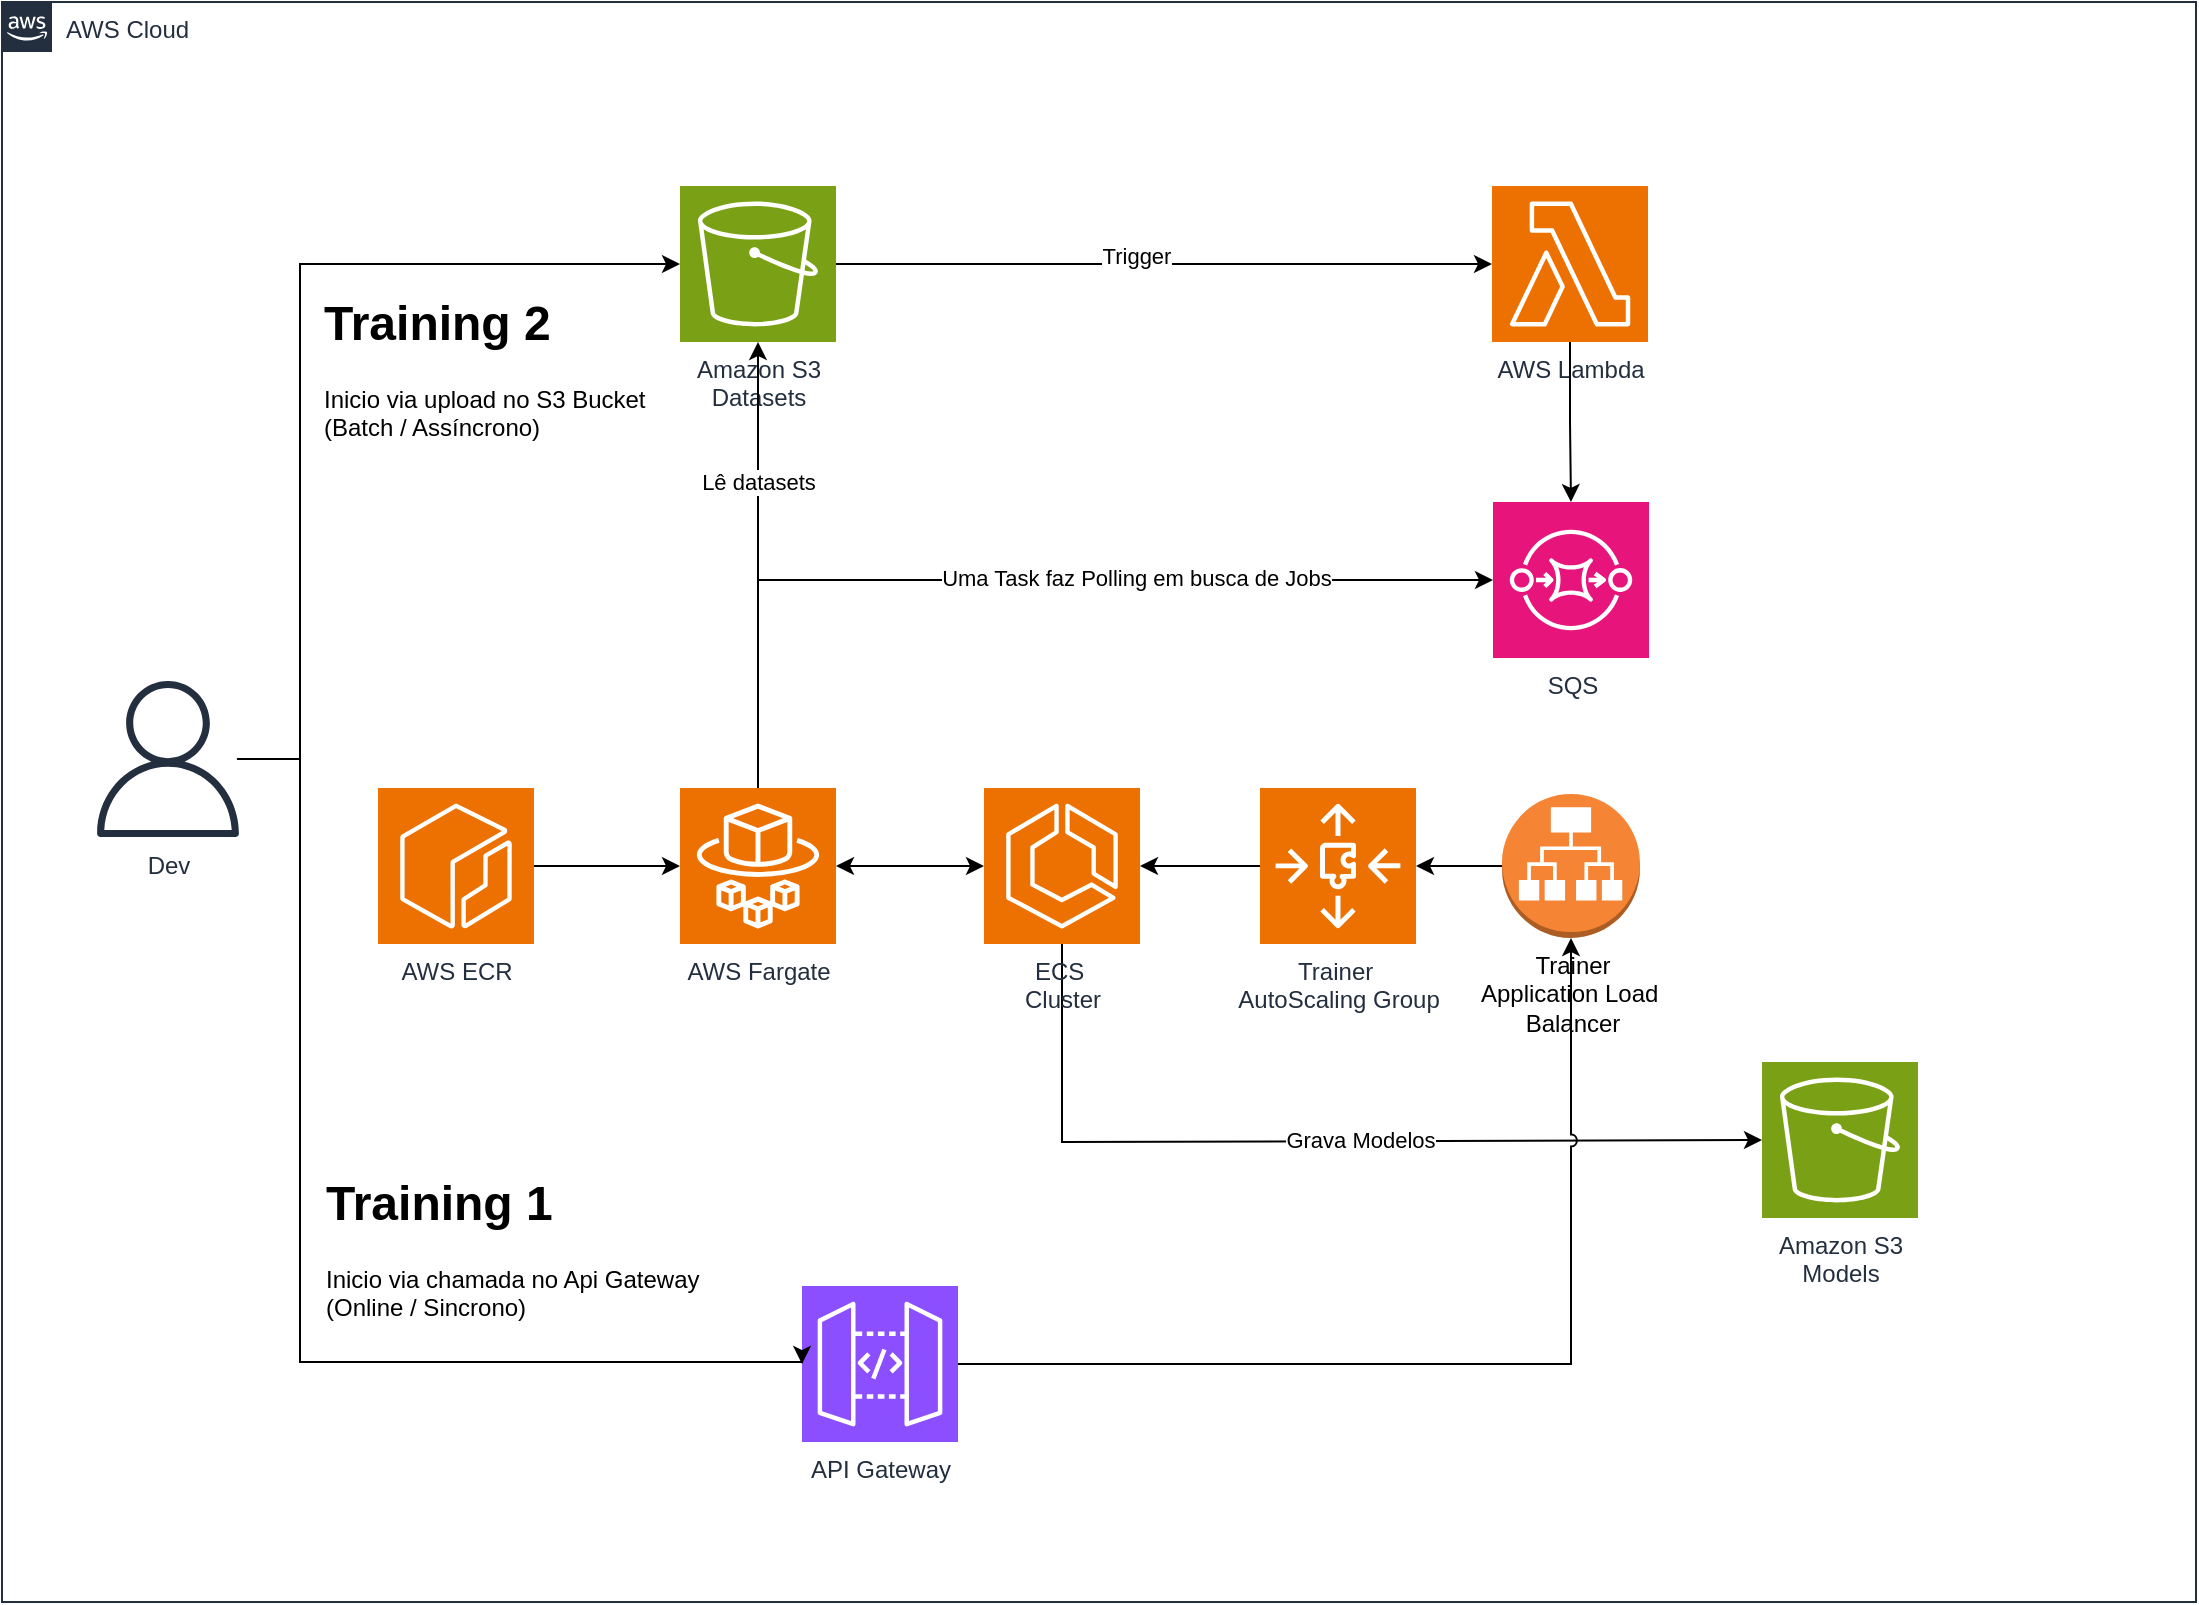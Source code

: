 <mxfile version="26.0.10" pages="2">
  <diagram id="Ht1M8jgEwFfnCIfOTk4-" name="Trainer">
    <mxGraphModel dx="1698" dy="-74" grid="1" gridSize="10" guides="1" tooltips="1" connect="1" arrows="1" fold="1" page="1" pageScale="1" pageWidth="827" pageHeight="1169" math="0" shadow="0">
      <root>
        <mxCell id="0" />
        <mxCell id="1" parent="0" />
        <mxCell id="OO1jU9YxLgPBPFD4CLFr-2" value="AWS Cloud" style="points=[[0,0],[0.25,0],[0.5,0],[0.75,0],[1,0],[1,0.25],[1,0.5],[1,0.75],[1,1],[0.75,1],[0.5,1],[0.25,1],[0,1],[0,0.75],[0,0.5],[0,0.25]];outlineConnect=0;gradientColor=none;html=1;whiteSpace=wrap;fontSize=12;fontStyle=0;shape=mxgraph.aws4.group;grIcon=mxgraph.aws4.group_aws_cloud_alt;strokeColor=#232F3E;fillColor=none;verticalAlign=top;align=left;spacingLeft=30;fontColor=#232F3E;dashed=0;labelBackgroundColor=none;container=1;pointerEvents=0;collapsible=0;recursiveResize=0;" vertex="1" parent="1">
          <mxGeometry x="180" y="1320" width="1097" height="800" as="geometry" />
        </mxCell>
        <mxCell id="OO1jU9YxLgPBPFD4CLFr-3" value="Dev" style="outlineConnect=0;fontColor=#232F3E;gradientColor=none;fillColor=#232F3E;strokeColor=none;dashed=0;verticalLabelPosition=bottom;verticalAlign=top;align=center;html=1;fontSize=12;fontStyle=0;aspect=fixed;pointerEvents=1;shape=mxgraph.aws4.user;labelBackgroundColor=none;" vertex="1" parent="OO1jU9YxLgPBPFD4CLFr-2">
          <mxGeometry x="43.5" y="339.5" width="79" height="78" as="geometry" />
        </mxCell>
        <mxCell id="OO1jU9YxLgPBPFD4CLFr-4" value="Amazon S3&lt;div&gt;Datasets&lt;/div&gt;" style="sketch=0;points=[[0,0,0],[0.25,0,0],[0.5,0,0],[0.75,0,0],[1,0,0],[0,1,0],[0.25,1,0],[0.5,1,0],[0.75,1,0],[1,1,0],[0,0.25,0],[0,0.5,0],[0,0.75,0],[1,0.25,0],[1,0.5,0],[1,0.75,0]];outlineConnect=0;fontColor=#232F3E;fillColor=#7AA116;strokeColor=#ffffff;dashed=0;verticalLabelPosition=bottom;verticalAlign=top;align=center;html=1;fontSize=12;fontStyle=0;aspect=fixed;shape=mxgraph.aws4.resourceIcon;resIcon=mxgraph.aws4.s3;" vertex="1" parent="OO1jU9YxLgPBPFD4CLFr-2">
          <mxGeometry x="339" y="92" width="78" height="78" as="geometry" />
        </mxCell>
        <mxCell id="OO1jU9YxLgPBPFD4CLFr-5" style="edgeStyle=orthogonalEdgeStyle;rounded=0;orthogonalLoop=1;jettySize=auto;html=1;entryX=0;entryY=0.5;entryDx=0;entryDy=0;entryPerimeter=0;" edge="1" parent="OO1jU9YxLgPBPFD4CLFr-2" source="OO1jU9YxLgPBPFD4CLFr-3" target="OO1jU9YxLgPBPFD4CLFr-4">
          <mxGeometry relative="1" as="geometry">
            <Array as="points">
              <mxPoint x="149" y="379" />
              <mxPoint x="149" y="131" />
            </Array>
          </mxGeometry>
        </mxCell>
        <mxCell id="OO1jU9YxLgPBPFD4CLFr-6" value="API Gateway" style="sketch=0;points=[[0,0,0],[0.25,0,0],[0.5,0,0],[0.75,0,0],[1,0,0],[0,1,0],[0.25,1,0],[0.5,1,0],[0.75,1,0],[1,1,0],[0,0.25,0],[0,0.5,0],[0,0.75,0],[1,0.25,0],[1,0.5,0],[1,0.75,0]];outlineConnect=0;fontColor=#232F3E;fillColor=#8C4FFF;strokeColor=#ffffff;dashed=0;verticalLabelPosition=bottom;verticalAlign=top;align=center;html=1;fontSize=12;fontStyle=0;aspect=fixed;shape=mxgraph.aws4.resourceIcon;resIcon=mxgraph.aws4.api_gateway;" vertex="1" parent="OO1jU9YxLgPBPFD4CLFr-2">
          <mxGeometry x="400" y="642" width="78" height="78" as="geometry" />
        </mxCell>
        <mxCell id="OO1jU9YxLgPBPFD4CLFr-7" style="edgeStyle=orthogonalEdgeStyle;rounded=0;orthogonalLoop=1;jettySize=auto;html=1;entryX=0;entryY=0.5;entryDx=0;entryDy=0;entryPerimeter=0;" edge="1" parent="OO1jU9YxLgPBPFD4CLFr-2" target="OO1jU9YxLgPBPFD4CLFr-6">
          <mxGeometry relative="1" as="geometry">
            <mxPoint x="117.455" y="378.524" as="sourcePoint" />
            <mxPoint x="330" y="561.0" as="targetPoint" />
            <Array as="points">
              <mxPoint x="149" y="379" />
              <mxPoint x="149" y="680" />
              <mxPoint x="400" y="680" />
            </Array>
          </mxGeometry>
        </mxCell>
        <mxCell id="OO1jU9YxLgPBPFD4CLFr-9" value="&lt;h1 style=&quot;margin-top: 0px;&quot;&gt;Training 1&lt;/h1&gt;&lt;p&gt;Inicio via chamada no Api Gateway (Online / Sincrono)&lt;/p&gt;" style="text;html=1;whiteSpace=wrap;overflow=hidden;rounded=0;" vertex="1" parent="OO1jU9YxLgPBPFD4CLFr-2">
          <mxGeometry x="160" y="580" width="190" height="100" as="geometry" />
        </mxCell>
        <mxCell id="OO1jU9YxLgPBPFD4CLFr-10" value="&lt;h1 style=&quot;margin-top: 0px;&quot;&gt;Training 2&lt;/h1&gt;&lt;p&gt;Inicio via upload no S3 Bucket (Batch / Assíncrono)&lt;/p&gt;" style="text;html=1;whiteSpace=wrap;overflow=hidden;rounded=0;" vertex="1" parent="OO1jU9YxLgPBPFD4CLFr-2">
          <mxGeometry x="159" y="140" width="180" height="90" as="geometry" />
        </mxCell>
        <mxCell id="OO1jU9YxLgPBPFD4CLFr-11" value="AWS Lambda" style="sketch=0;points=[[0,0,0],[0.25,0,0],[0.5,0,0],[0.75,0,0],[1,0,0],[0,1,0],[0.25,1,0],[0.5,1,0],[0.75,1,0],[1,1,0],[0,0.25,0],[0,0.5,0],[0,0.75,0],[1,0.25,0],[1,0.5,0],[1,0.75,0]];outlineConnect=0;fontColor=#232F3E;fillColor=#ED7100;strokeColor=#ffffff;dashed=0;verticalLabelPosition=bottom;verticalAlign=top;align=center;html=1;fontSize=12;fontStyle=0;aspect=fixed;shape=mxgraph.aws4.resourceIcon;resIcon=mxgraph.aws4.lambda;" vertex="1" parent="OO1jU9YxLgPBPFD4CLFr-2">
          <mxGeometry x="745" y="92" width="78" height="78" as="geometry" />
        </mxCell>
        <mxCell id="OO1jU9YxLgPBPFD4CLFr-12" style="edgeStyle=orthogonalEdgeStyle;rounded=0;orthogonalLoop=1;jettySize=auto;html=1;" edge="1" parent="OO1jU9YxLgPBPFD4CLFr-2" source="OO1jU9YxLgPBPFD4CLFr-4" target="OO1jU9YxLgPBPFD4CLFr-11">
          <mxGeometry relative="1" as="geometry" />
        </mxCell>
        <mxCell id="OO1jU9YxLgPBPFD4CLFr-68" value="Trigger" style="edgeLabel;html=1;align=center;verticalAlign=middle;resizable=0;points=[];" vertex="1" connectable="0" parent="OO1jU9YxLgPBPFD4CLFr-12">
          <mxGeometry x="-0.085" y="4" relative="1" as="geometry">
            <mxPoint as="offset" />
          </mxGeometry>
        </mxCell>
        <mxCell id="OO1jU9YxLgPBPFD4CLFr-18" value="" style="edgeStyle=orthogonalEdgeStyle;rounded=0;orthogonalLoop=1;jettySize=auto;html=1;startArrow=classic;startFill=1;exitX=0;exitY=0.5;exitDx=0;exitDy=0;exitPerimeter=0;" edge="1" parent="OO1jU9YxLgPBPFD4CLFr-2" source="OO1jU9YxLgPBPFD4CLFr-32" target="OO1jU9YxLgPBPFD4CLFr-17">
          <mxGeometry relative="1" as="geometry">
            <mxPoint x="631" y="432" as="sourcePoint" />
          </mxGeometry>
        </mxCell>
        <mxCell id="OO1jU9YxLgPBPFD4CLFr-29" style="edgeStyle=orthogonalEdgeStyle;rounded=0;orthogonalLoop=1;jettySize=auto;html=1;" edge="1" parent="OO1jU9YxLgPBPFD4CLFr-2" source="OO1jU9YxLgPBPFD4CLFr-17" target="OO1jU9YxLgPBPFD4CLFr-4">
          <mxGeometry relative="1" as="geometry" />
        </mxCell>
        <mxCell id="OO1jU9YxLgPBPFD4CLFr-30" value="Lê datasets" style="edgeLabel;html=1;align=center;verticalAlign=middle;resizable=0;points=[];" vertex="1" connectable="0" parent="OO1jU9YxLgPBPFD4CLFr-29">
          <mxGeometry x="-0.536" y="-1" relative="1" as="geometry">
            <mxPoint x="-1" y="-102" as="offset" />
          </mxGeometry>
        </mxCell>
        <mxCell id="OO1jU9YxLgPBPFD4CLFr-17" value="AWS Fargate" style="sketch=0;points=[[0,0,0],[0.25,0,0],[0.5,0,0],[0.75,0,0],[1,0,0],[0,1,0],[0.25,1,0],[0.5,1,0],[0.75,1,0],[1,1,0],[0,0.25,0],[0,0.5,0],[0,0.75,0],[1,0.25,0],[1,0.5,0],[1,0.75,0]];outlineConnect=0;fontColor=#232F3E;fillColor=#ED7100;strokeColor=#ffffff;dashed=0;verticalLabelPosition=bottom;verticalAlign=top;align=center;html=1;fontSize=12;fontStyle=0;aspect=fixed;shape=mxgraph.aws4.resourceIcon;resIcon=mxgraph.aws4.fargate;" vertex="1" parent="OO1jU9YxLgPBPFD4CLFr-2">
          <mxGeometry x="339" y="393" width="78" height="78" as="geometry" />
        </mxCell>
        <mxCell id="OO1jU9YxLgPBPFD4CLFr-20" value="Amazon S3&lt;div&gt;Models&lt;/div&gt;" style="sketch=0;points=[[0,0,0],[0.25,0,0],[0.5,0,0],[0.75,0,0],[1,0,0],[0,1,0],[0.25,1,0],[0.5,1,0],[0.75,1,0],[1,1,0],[0,0.25,0],[0,0.5,0],[0,0.75,0],[1,0.25,0],[1,0.5,0],[1,0.75,0]];outlineConnect=0;fontColor=#232F3E;fillColor=#7AA116;strokeColor=#ffffff;dashed=0;verticalLabelPosition=bottom;verticalAlign=top;align=center;html=1;fontSize=12;fontStyle=0;aspect=fixed;shape=mxgraph.aws4.resourceIcon;resIcon=mxgraph.aws4.s3;" vertex="1" parent="OO1jU9YxLgPBPFD4CLFr-2">
          <mxGeometry x="880" y="530" width="78" height="78" as="geometry" />
        </mxCell>
        <mxCell id="OO1jU9YxLgPBPFD4CLFr-21" style="edgeStyle=orthogonalEdgeStyle;rounded=0;orthogonalLoop=1;jettySize=auto;html=1;entryX=0;entryY=0.5;entryDx=0;entryDy=0;entryPerimeter=0;exitX=0.5;exitY=1;exitDx=0;exitDy=0;exitPerimeter=0;jumpStyle=arc;" edge="1" parent="OO1jU9YxLgPBPFD4CLFr-2" source="OO1jU9YxLgPBPFD4CLFr-32" target="OO1jU9YxLgPBPFD4CLFr-20">
          <mxGeometry relative="1" as="geometry">
            <mxPoint x="709" y="434.067" as="sourcePoint" />
            <Array as="points">
              <mxPoint x="530" y="570" />
              <mxPoint x="860" y="570" />
            </Array>
          </mxGeometry>
        </mxCell>
        <mxCell id="OO1jU9YxLgPBPFD4CLFr-31" value="Grava Modelos" style="edgeLabel;html=1;align=center;verticalAlign=middle;resizable=0;points=[];" vertex="1" connectable="0" parent="OO1jU9YxLgPBPFD4CLFr-21">
          <mxGeometry x="0.007" y="1" relative="1" as="geometry">
            <mxPoint x="21" as="offset" />
          </mxGeometry>
        </mxCell>
        <mxCell id="OO1jU9YxLgPBPFD4CLFr-22" value="AWS ECR" style="sketch=0;points=[[0,0,0],[0.25,0,0],[0.5,0,0],[0.75,0,0],[1,0,0],[0,1,0],[0.25,1,0],[0.5,1,0],[0.75,1,0],[1,1,0],[0,0.25,0],[0,0.5,0],[0,0.75,0],[1,0.25,0],[1,0.5,0],[1,0.75,0]];outlineConnect=0;fontColor=#232F3E;fillColor=#ED7100;strokeColor=#ffffff;dashed=0;verticalLabelPosition=bottom;verticalAlign=top;align=center;html=1;fontSize=12;fontStyle=0;aspect=fixed;shape=mxgraph.aws4.resourceIcon;resIcon=mxgraph.aws4.ecr;" vertex="1" parent="OO1jU9YxLgPBPFD4CLFr-2">
          <mxGeometry x="188" y="393" width="78" height="78" as="geometry" />
        </mxCell>
        <mxCell id="OO1jU9YxLgPBPFD4CLFr-23" style="edgeStyle=orthogonalEdgeStyle;rounded=0;orthogonalLoop=1;jettySize=auto;html=1;" edge="1" parent="OO1jU9YxLgPBPFD4CLFr-2" source="OO1jU9YxLgPBPFD4CLFr-22" target="OO1jU9YxLgPBPFD4CLFr-17">
          <mxGeometry relative="1" as="geometry" />
        </mxCell>
        <mxCell id="OO1jU9YxLgPBPFD4CLFr-32" value="ECS&amp;nbsp;&lt;div&gt;Cluster&lt;/div&gt;" style="sketch=0;points=[[0,0,0],[0.25,0,0],[0.5,0,0],[0.75,0,0],[1,0,0],[0,1,0],[0.25,1,0],[0.5,1,0],[0.75,1,0],[1,1,0],[0,0.25,0],[0,0.5,0],[0,0.75,0],[1,0.25,0],[1,0.5,0],[1,0.75,0]];outlineConnect=0;fontColor=#232F3E;fillColor=#ED7100;strokeColor=#ffffff;dashed=0;verticalLabelPosition=bottom;verticalAlign=top;align=center;html=1;fontSize=12;fontStyle=0;aspect=fixed;shape=mxgraph.aws4.resourceIcon;resIcon=mxgraph.aws4.ecs;" vertex="1" parent="OO1jU9YxLgPBPFD4CLFr-2">
          <mxGeometry x="491" y="393" width="78" height="78" as="geometry" />
        </mxCell>
        <mxCell id="OO1jU9YxLgPBPFD4CLFr-55" value="Trainer&amp;nbsp;&lt;div&gt;AutoScaling Group&lt;/div&gt;" style="sketch=0;points=[[0,0,0],[0.25,0,0],[0.5,0,0],[0.75,0,0],[1,0,0],[0,1,0],[0.25,1,0],[0.5,1,0],[0.75,1,0],[1,1,0],[0,0.25,0],[0,0.5,0],[0,0.75,0],[1,0.25,0],[1,0.5,0],[1,0.75,0]];outlineConnect=0;fontColor=#232F3E;fillColor=#ED7100;strokeColor=#ffffff;dashed=0;verticalLabelPosition=bottom;verticalAlign=top;align=center;html=1;fontSize=12;fontStyle=0;aspect=fixed;shape=mxgraph.aws4.resourceIcon;resIcon=mxgraph.aws4.auto_scaling3;" vertex="1" parent="OO1jU9YxLgPBPFD4CLFr-2">
          <mxGeometry x="629" y="393" width="78" height="78" as="geometry" />
        </mxCell>
        <mxCell id="OO1jU9YxLgPBPFD4CLFr-56" style="edgeStyle=orthogonalEdgeStyle;rounded=0;orthogonalLoop=1;jettySize=auto;html=1;entryX=1;entryY=0.5;entryDx=0;entryDy=0;entryPerimeter=0;" edge="1" parent="OO1jU9YxLgPBPFD4CLFr-2" source="OO1jU9YxLgPBPFD4CLFr-55" target="OO1jU9YxLgPBPFD4CLFr-32">
          <mxGeometry relative="1" as="geometry" />
        </mxCell>
        <mxCell id="OO1jU9YxLgPBPFD4CLFr-58" style="edgeStyle=orthogonalEdgeStyle;rounded=0;orthogonalLoop=1;jettySize=auto;html=1;jumpStyle=arc;exitX=1;exitY=0.5;exitDx=0;exitDy=0;exitPerimeter=0;" edge="1" parent="OO1jU9YxLgPBPFD4CLFr-2" source="OO1jU9YxLgPBPFD4CLFr-6" target="OO1jU9YxLgPBPFD4CLFr-59">
          <mxGeometry relative="1" as="geometry">
            <mxPoint x="669.0" y="642" as="sourcePoint" />
          </mxGeometry>
        </mxCell>
        <mxCell id="OO1jU9YxLgPBPFD4CLFr-59" value="Trainer&lt;div&gt;Application Load&amp;nbsp;&lt;/div&gt;&lt;div&gt;Balancer&lt;/div&gt;" style="outlineConnect=0;dashed=0;verticalLabelPosition=bottom;verticalAlign=top;align=center;html=1;shape=mxgraph.aws3.application_load_balancer;fillColor=#F58534;gradientColor=none;" vertex="1" parent="OO1jU9YxLgPBPFD4CLFr-2">
          <mxGeometry x="750" y="396" width="69" height="72" as="geometry" />
        </mxCell>
        <mxCell id="OO1jU9YxLgPBPFD4CLFr-60" style="edgeStyle=orthogonalEdgeStyle;rounded=0;orthogonalLoop=1;jettySize=auto;html=1;entryX=1;entryY=0.5;entryDx=0;entryDy=0;entryPerimeter=0;" edge="1" parent="OO1jU9YxLgPBPFD4CLFr-2" source="OO1jU9YxLgPBPFD4CLFr-59" target="OO1jU9YxLgPBPFD4CLFr-55">
          <mxGeometry relative="1" as="geometry" />
        </mxCell>
        <mxCell id="OO1jU9YxLgPBPFD4CLFr-61" value="SQS" style="sketch=0;points=[[0,0,0],[0.25,0,0],[0.5,0,0],[0.75,0,0],[1,0,0],[0,1,0],[0.25,1,0],[0.5,1,0],[0.75,1,0],[1,1,0],[0,0.25,0],[0,0.5,0],[0,0.75,0],[1,0.25,0],[1,0.5,0],[1,0.75,0]];outlineConnect=0;fontColor=#232F3E;fillColor=#E7157B;strokeColor=#ffffff;dashed=0;verticalLabelPosition=bottom;verticalAlign=top;align=center;html=1;fontSize=12;fontStyle=0;aspect=fixed;shape=mxgraph.aws4.resourceIcon;resIcon=mxgraph.aws4.sqs;" vertex="1" parent="OO1jU9YxLgPBPFD4CLFr-2">
          <mxGeometry x="745.5" y="250" width="78" height="78" as="geometry" />
        </mxCell>
        <mxCell id="OO1jU9YxLgPBPFD4CLFr-62" style="edgeStyle=orthogonalEdgeStyle;rounded=0;orthogonalLoop=1;jettySize=auto;html=1;entryX=0.5;entryY=0;entryDx=0;entryDy=0;entryPerimeter=0;" edge="1" parent="OO1jU9YxLgPBPFD4CLFr-2" source="OO1jU9YxLgPBPFD4CLFr-11" target="OO1jU9YxLgPBPFD4CLFr-61">
          <mxGeometry relative="1" as="geometry" />
        </mxCell>
        <mxCell id="OO1jU9YxLgPBPFD4CLFr-65" style="edgeStyle=orthogonalEdgeStyle;rounded=0;orthogonalLoop=1;jettySize=auto;html=1;entryX=0;entryY=0.5;entryDx=0;entryDy=0;entryPerimeter=0;" edge="1" parent="OO1jU9YxLgPBPFD4CLFr-2" source="OO1jU9YxLgPBPFD4CLFr-17" target="OO1jU9YxLgPBPFD4CLFr-61">
          <mxGeometry relative="1" as="geometry">
            <Array as="points">
              <mxPoint x="378" y="289" />
            </Array>
          </mxGeometry>
        </mxCell>
        <mxCell id="OO1jU9YxLgPBPFD4CLFr-66" value="Uma Task faz Polling em busca de Jobs" style="edgeLabel;html=1;align=center;verticalAlign=middle;resizable=0;points=[];" vertex="1" connectable="0" parent="OO1jU9YxLgPBPFD4CLFr-65">
          <mxGeometry x="0.237" y="1" relative="1" as="geometry">
            <mxPoint x="1" as="offset" />
          </mxGeometry>
        </mxCell>
      </root>
    </mxGraphModel>
  </diagram>
  <diagram id="OJxMp4-Xr9G0i9yMwV8i" name="Predict">
    <mxGraphModel dx="1557" dy="-166" grid="1" gridSize="10" guides="1" tooltips="1" connect="1" arrows="1" fold="1" page="1" pageScale="1" pageWidth="827" pageHeight="1169" math="0" shadow="0">
      <root>
        <mxCell id="0" />
        <mxCell id="1" parent="0" />
        <mxCell id="FTrZVr3wf9LVrfa5rm-h-1" value="AWS Cloud" style="points=[[0,0],[0.25,0],[0.5,0],[0.75,0],[1,0],[1,0.25],[1,0.5],[1,0.75],[1,1],[0.75,1],[0.5,1],[0.25,1],[0,1],[0,0.75],[0,0.5],[0,0.25]];outlineConnect=0;gradientColor=none;html=1;whiteSpace=wrap;fontSize=12;fontStyle=0;shape=mxgraph.aws4.group;grIcon=mxgraph.aws4.group_aws_cloud_alt;strokeColor=#232F3E;fillColor=none;verticalAlign=top;align=left;spacingLeft=30;fontColor=#232F3E;dashed=0;labelBackgroundColor=none;container=1;pointerEvents=0;collapsible=0;recursiveResize=0;" vertex="1" parent="1">
          <mxGeometry x="180" y="2180" width="1097" height="800" as="geometry" />
        </mxCell>
        <mxCell id="FTrZVr3wf9LVrfa5rm-h-2" value="Dev" style="outlineConnect=0;fontColor=#232F3E;gradientColor=none;fillColor=#232F3E;strokeColor=none;dashed=0;verticalLabelPosition=bottom;verticalAlign=top;align=center;html=1;fontSize=12;fontStyle=0;aspect=fixed;pointerEvents=1;shape=mxgraph.aws4.user;labelBackgroundColor=none;" vertex="1" parent="FTrZVr3wf9LVrfa5rm-h-1">
          <mxGeometry x="43.5" y="339.5" width="79" height="78" as="geometry" />
        </mxCell>
        <mxCell id="FTrZVr3wf9LVrfa5rm-h-3" value="Amazon S3&lt;div&gt;Inference Objects&lt;/div&gt;" style="sketch=0;points=[[0,0,0],[0.25,0,0],[0.5,0,0],[0.75,0,0],[1,0,0],[0,1,0],[0.25,1,0],[0.5,1,0],[0.75,1,0],[1,1,0],[0,0.25,0],[0,0.5,0],[0,0.75,0],[1,0.25,0],[1,0.5,0],[1,0.75,0]];outlineConnect=0;fontColor=#232F3E;fillColor=#7AA116;strokeColor=#ffffff;dashed=0;verticalLabelPosition=bottom;verticalAlign=top;align=center;html=1;fontSize=12;fontStyle=0;aspect=fixed;shape=mxgraph.aws4.resourceIcon;resIcon=mxgraph.aws4.s3;" vertex="1" parent="FTrZVr3wf9LVrfa5rm-h-1">
          <mxGeometry x="339" y="92" width="78" height="78" as="geometry" />
        </mxCell>
        <mxCell id="FTrZVr3wf9LVrfa5rm-h-4" style="edgeStyle=orthogonalEdgeStyle;rounded=0;orthogonalLoop=1;jettySize=auto;html=1;entryX=0;entryY=0.5;entryDx=0;entryDy=0;entryPerimeter=0;" edge="1" parent="FTrZVr3wf9LVrfa5rm-h-1" source="FTrZVr3wf9LVrfa5rm-h-2" target="FTrZVr3wf9LVrfa5rm-h-3">
          <mxGeometry relative="1" as="geometry">
            <Array as="points">
              <mxPoint x="149" y="379" />
              <mxPoint x="149" y="131" />
            </Array>
          </mxGeometry>
        </mxCell>
        <mxCell id="FTrZVr3wf9LVrfa5rm-h-5" value="API Gateway" style="sketch=0;points=[[0,0,0],[0.25,0,0],[0.5,0,0],[0.75,0,0],[1,0,0],[0,1,0],[0.25,1,0],[0.5,1,0],[0.75,1,0],[1,1,0],[0,0.25,0],[0,0.5,0],[0,0.75,0],[1,0.25,0],[1,0.5,0],[1,0.75,0]];outlineConnect=0;fontColor=#232F3E;fillColor=#8C4FFF;strokeColor=#ffffff;dashed=0;verticalLabelPosition=bottom;verticalAlign=top;align=center;html=1;fontSize=12;fontStyle=0;aspect=fixed;shape=mxgraph.aws4.resourceIcon;resIcon=mxgraph.aws4.api_gateway;" vertex="1" parent="FTrZVr3wf9LVrfa5rm-h-1">
          <mxGeometry x="400" y="642" width="78" height="78" as="geometry" />
        </mxCell>
        <mxCell id="FTrZVr3wf9LVrfa5rm-h-6" style="edgeStyle=orthogonalEdgeStyle;rounded=0;orthogonalLoop=1;jettySize=auto;html=1;entryX=0;entryY=0.5;entryDx=0;entryDy=0;entryPerimeter=0;" edge="1" parent="FTrZVr3wf9LVrfa5rm-h-1" target="FTrZVr3wf9LVrfa5rm-h-5">
          <mxGeometry relative="1" as="geometry">
            <mxPoint x="117.455" y="378.524" as="sourcePoint" />
            <mxPoint x="330" y="561.0" as="targetPoint" />
            <Array as="points">
              <mxPoint x="149" y="379" />
              <mxPoint x="149" y="680" />
              <mxPoint x="400" y="680" />
            </Array>
          </mxGeometry>
        </mxCell>
        <mxCell id="FTrZVr3wf9LVrfa5rm-h-7" value="&lt;h1 style=&quot;margin-top: 0px;&quot;&gt;Prediction 1&lt;/h1&gt;&lt;p&gt;Inicio via chamada no Api Gateway (Online / Sincrono)&lt;/p&gt;" style="text;html=1;whiteSpace=wrap;overflow=hidden;rounded=0;" vertex="1" parent="FTrZVr3wf9LVrfa5rm-h-1">
          <mxGeometry x="160" y="580" width="190" height="100" as="geometry" />
        </mxCell>
        <mxCell id="FTrZVr3wf9LVrfa5rm-h-8" value="&lt;h1 style=&quot;margin-top: 0px;&quot;&gt;Prediction 2&lt;/h1&gt;&lt;p&gt;Inicio via upload no S3 Bucket (Batch / Assíncrono)&lt;/p&gt;" style="text;html=1;whiteSpace=wrap;overflow=hidden;rounded=0;" vertex="1" parent="FTrZVr3wf9LVrfa5rm-h-1">
          <mxGeometry x="159" y="140" width="180" height="90" as="geometry" />
        </mxCell>
        <mxCell id="FTrZVr3wf9LVrfa5rm-h-9" value="AWS Lambda" style="sketch=0;points=[[0,0,0],[0.25,0,0],[0.5,0,0],[0.75,0,0],[1,0,0],[0,1,0],[0.25,1,0],[0.5,1,0],[0.75,1,0],[1,1,0],[0,0.25,0],[0,0.5,0],[0,0.75,0],[1,0.25,0],[1,0.5,0],[1,0.75,0]];outlineConnect=0;fontColor=#232F3E;fillColor=#ED7100;strokeColor=#ffffff;dashed=0;verticalLabelPosition=bottom;verticalAlign=top;align=center;html=1;fontSize=12;fontStyle=0;aspect=fixed;shape=mxgraph.aws4.resourceIcon;resIcon=mxgraph.aws4.lambda;" vertex="1" parent="FTrZVr3wf9LVrfa5rm-h-1">
          <mxGeometry x="745" y="92" width="78" height="78" as="geometry" />
        </mxCell>
        <mxCell id="FTrZVr3wf9LVrfa5rm-h-10" style="edgeStyle=orthogonalEdgeStyle;rounded=0;orthogonalLoop=1;jettySize=auto;html=1;" edge="1" parent="FTrZVr3wf9LVrfa5rm-h-1" source="FTrZVr3wf9LVrfa5rm-h-3" target="FTrZVr3wf9LVrfa5rm-h-9">
          <mxGeometry relative="1" as="geometry" />
        </mxCell>
        <mxCell id="FTrZVr3wf9LVrfa5rm-h-11" value="Trigger" style="edgeLabel;html=1;align=center;verticalAlign=middle;resizable=0;points=[];" vertex="1" connectable="0" parent="FTrZVr3wf9LVrfa5rm-h-10">
          <mxGeometry x="-0.085" y="4" relative="1" as="geometry">
            <mxPoint as="offset" />
          </mxGeometry>
        </mxCell>
        <mxCell id="FTrZVr3wf9LVrfa5rm-h-12" value="" style="edgeStyle=orthogonalEdgeStyle;rounded=0;orthogonalLoop=1;jettySize=auto;html=1;startArrow=classic;startFill=1;exitX=0;exitY=0.5;exitDx=0;exitDy=0;exitPerimeter=0;" edge="1" parent="FTrZVr3wf9LVrfa5rm-h-1" source="FTrZVr3wf9LVrfa5rm-h-21" target="FTrZVr3wf9LVrfa5rm-h-15">
          <mxGeometry relative="1" as="geometry">
            <mxPoint x="631" y="432" as="sourcePoint" />
          </mxGeometry>
        </mxCell>
        <mxCell id="FTrZVr3wf9LVrfa5rm-h-13" style="edgeStyle=orthogonalEdgeStyle;rounded=0;orthogonalLoop=1;jettySize=auto;html=1;" edge="1" parent="FTrZVr3wf9LVrfa5rm-h-1" source="FTrZVr3wf9LVrfa5rm-h-15" target="FTrZVr3wf9LVrfa5rm-h-3">
          <mxGeometry relative="1" as="geometry" />
        </mxCell>
        <mxCell id="FTrZVr3wf9LVrfa5rm-h-14" value="Lê arquivo de inferência&amp;nbsp;" style="edgeLabel;html=1;align=center;verticalAlign=middle;resizable=0;points=[];" vertex="1" connectable="0" parent="FTrZVr3wf9LVrfa5rm-h-13">
          <mxGeometry x="-0.536" y="-1" relative="1" as="geometry">
            <mxPoint x="-1" y="-102" as="offset" />
          </mxGeometry>
        </mxCell>
        <mxCell id="FTrZVr3wf9LVrfa5rm-h-15" value="AWS Fargate" style="sketch=0;points=[[0,0,0],[0.25,0,0],[0.5,0,0],[0.75,0,0],[1,0,0],[0,1,0],[0.25,1,0],[0.5,1,0],[0.75,1,0],[1,1,0],[0,0.25,0],[0,0.5,0],[0,0.75,0],[1,0.25,0],[1,0.5,0],[1,0.75,0]];outlineConnect=0;fontColor=#232F3E;fillColor=#ED7100;strokeColor=#ffffff;dashed=0;verticalLabelPosition=bottom;verticalAlign=top;align=center;html=1;fontSize=12;fontStyle=0;aspect=fixed;shape=mxgraph.aws4.resourceIcon;resIcon=mxgraph.aws4.fargate;" vertex="1" parent="FTrZVr3wf9LVrfa5rm-h-1">
          <mxGeometry x="339" y="393" width="78" height="78" as="geometry" />
        </mxCell>
        <mxCell id="FTrZVr3wf9LVrfa5rm-h-16" value="Amazon S3&lt;div&gt;Prediction Objects&lt;/div&gt;" style="sketch=0;points=[[0,0,0],[0.25,0,0],[0.5,0,0],[0.75,0,0],[1,0,0],[0,1,0],[0.25,1,0],[0.5,1,0],[0.75,1,0],[1,1,0],[0,0.25,0],[0,0.5,0],[0,0.75,0],[1,0.25,0],[1,0.5,0],[1,0.75,0]];outlineConnect=0;fontColor=#232F3E;fillColor=#7AA116;strokeColor=#ffffff;dashed=0;verticalLabelPosition=bottom;verticalAlign=top;align=center;html=1;fontSize=12;fontStyle=0;aspect=fixed;shape=mxgraph.aws4.resourceIcon;resIcon=mxgraph.aws4.s3;" vertex="1" parent="FTrZVr3wf9LVrfa5rm-h-1">
          <mxGeometry x="880" y="530" width="78" height="78" as="geometry" />
        </mxCell>
        <mxCell id="FTrZVr3wf9LVrfa5rm-h-17" style="edgeStyle=orthogonalEdgeStyle;rounded=0;orthogonalLoop=1;jettySize=auto;html=1;entryX=0;entryY=0.5;entryDx=0;entryDy=0;entryPerimeter=0;exitX=0.5;exitY=1;exitDx=0;exitDy=0;exitPerimeter=0;jumpStyle=arc;" edge="1" parent="FTrZVr3wf9LVrfa5rm-h-1" source="FTrZVr3wf9LVrfa5rm-h-21" target="FTrZVr3wf9LVrfa5rm-h-16">
          <mxGeometry relative="1" as="geometry">
            <mxPoint x="709" y="434.067" as="sourcePoint" />
            <Array as="points">
              <mxPoint x="530" y="570" />
              <mxPoint x="860" y="570" />
            </Array>
          </mxGeometry>
        </mxCell>
        <mxCell id="FTrZVr3wf9LVrfa5rm-h-18" value="Grava Predições" style="edgeLabel;html=1;align=center;verticalAlign=middle;resizable=0;points=[];" vertex="1" connectable="0" parent="FTrZVr3wf9LVrfa5rm-h-17">
          <mxGeometry x="0.007" y="1" relative="1" as="geometry">
            <mxPoint x="21" as="offset" />
          </mxGeometry>
        </mxCell>
        <mxCell id="FTrZVr3wf9LVrfa5rm-h-19" value="AWS ECR" style="sketch=0;points=[[0,0,0],[0.25,0,0],[0.5,0,0],[0.75,0,0],[1,0,0],[0,1,0],[0.25,1,0],[0.5,1,0],[0.75,1,0],[1,1,0],[0,0.25,0],[0,0.5,0],[0,0.75,0],[1,0.25,0],[1,0.5,0],[1,0.75,0]];outlineConnect=0;fontColor=#232F3E;fillColor=#ED7100;strokeColor=#ffffff;dashed=0;verticalLabelPosition=bottom;verticalAlign=top;align=center;html=1;fontSize=12;fontStyle=0;aspect=fixed;shape=mxgraph.aws4.resourceIcon;resIcon=mxgraph.aws4.ecr;" vertex="1" parent="FTrZVr3wf9LVrfa5rm-h-1">
          <mxGeometry x="188" y="393" width="78" height="78" as="geometry" />
        </mxCell>
        <mxCell id="FTrZVr3wf9LVrfa5rm-h-20" style="edgeStyle=orthogonalEdgeStyle;rounded=0;orthogonalLoop=1;jettySize=auto;html=1;" edge="1" parent="FTrZVr3wf9LVrfa5rm-h-1" source="FTrZVr3wf9LVrfa5rm-h-19" target="FTrZVr3wf9LVrfa5rm-h-15">
          <mxGeometry relative="1" as="geometry" />
        </mxCell>
        <mxCell id="FTrZVr3wf9LVrfa5rm-h-21" value="ECS&amp;nbsp;&lt;div&gt;Cluster&lt;/div&gt;" style="sketch=0;points=[[0,0,0],[0.25,0,0],[0.5,0,0],[0.75,0,0],[1,0,0],[0,1,0],[0.25,1,0],[0.5,1,0],[0.75,1,0],[1,1,0],[0,0.25,0],[0,0.5,0],[0,0.75,0],[1,0.25,0],[1,0.5,0],[1,0.75,0]];outlineConnect=0;fontColor=#232F3E;fillColor=#ED7100;strokeColor=#ffffff;dashed=0;verticalLabelPosition=bottom;verticalAlign=top;align=center;html=1;fontSize=12;fontStyle=0;aspect=fixed;shape=mxgraph.aws4.resourceIcon;resIcon=mxgraph.aws4.ecs;" vertex="1" parent="FTrZVr3wf9LVrfa5rm-h-1">
          <mxGeometry x="491" y="393" width="78" height="78" as="geometry" />
        </mxCell>
        <mxCell id="FTrZVr3wf9LVrfa5rm-h-22" value="Predict&lt;div&gt;AutoScaling Group&lt;/div&gt;" style="sketch=0;points=[[0,0,0],[0.25,0,0],[0.5,0,0],[0.75,0,0],[1,0,0],[0,1,0],[0.25,1,0],[0.5,1,0],[0.75,1,0],[1,1,0],[0,0.25,0],[0,0.5,0],[0,0.75,0],[1,0.25,0],[1,0.5,0],[1,0.75,0]];outlineConnect=0;fontColor=#232F3E;fillColor=#ED7100;strokeColor=#ffffff;dashed=0;verticalLabelPosition=bottom;verticalAlign=top;align=center;html=1;fontSize=12;fontStyle=0;aspect=fixed;shape=mxgraph.aws4.resourceIcon;resIcon=mxgraph.aws4.auto_scaling3;" vertex="1" parent="FTrZVr3wf9LVrfa5rm-h-1">
          <mxGeometry x="629" y="393" width="78" height="78" as="geometry" />
        </mxCell>
        <mxCell id="FTrZVr3wf9LVrfa5rm-h-23" style="edgeStyle=orthogonalEdgeStyle;rounded=0;orthogonalLoop=1;jettySize=auto;html=1;entryX=1;entryY=0.5;entryDx=0;entryDy=0;entryPerimeter=0;" edge="1" parent="FTrZVr3wf9LVrfa5rm-h-1" source="FTrZVr3wf9LVrfa5rm-h-22" target="FTrZVr3wf9LVrfa5rm-h-21">
          <mxGeometry relative="1" as="geometry" />
        </mxCell>
        <mxCell id="FTrZVr3wf9LVrfa5rm-h-24" style="edgeStyle=orthogonalEdgeStyle;rounded=0;orthogonalLoop=1;jettySize=auto;html=1;jumpStyle=arc;exitX=1;exitY=0.5;exitDx=0;exitDy=0;exitPerimeter=0;" edge="1" parent="FTrZVr3wf9LVrfa5rm-h-1" source="FTrZVr3wf9LVrfa5rm-h-5" target="FTrZVr3wf9LVrfa5rm-h-25">
          <mxGeometry relative="1" as="geometry">
            <mxPoint x="669.0" y="642" as="sourcePoint" />
          </mxGeometry>
        </mxCell>
        <mxCell id="FTrZVr3wf9LVrfa5rm-h-25" value="Predict&lt;div&gt;Application Load&amp;nbsp;&lt;/div&gt;&lt;div&gt;Balancer&lt;/div&gt;" style="outlineConnect=0;dashed=0;verticalLabelPosition=bottom;verticalAlign=top;align=center;html=1;shape=mxgraph.aws3.application_load_balancer;fillColor=#F58534;gradientColor=none;" vertex="1" parent="FTrZVr3wf9LVrfa5rm-h-1">
          <mxGeometry x="750" y="396" width="69" height="72" as="geometry" />
        </mxCell>
        <mxCell id="FTrZVr3wf9LVrfa5rm-h-26" style="edgeStyle=orthogonalEdgeStyle;rounded=0;orthogonalLoop=1;jettySize=auto;html=1;entryX=1;entryY=0.5;entryDx=0;entryDy=0;entryPerimeter=0;" edge="1" parent="FTrZVr3wf9LVrfa5rm-h-1" source="FTrZVr3wf9LVrfa5rm-h-25" target="FTrZVr3wf9LVrfa5rm-h-22">
          <mxGeometry relative="1" as="geometry" />
        </mxCell>
        <mxCell id="FTrZVr3wf9LVrfa5rm-h-27" value="SQS" style="sketch=0;points=[[0,0,0],[0.25,0,0],[0.5,0,0],[0.75,0,0],[1,0,0],[0,1,0],[0.25,1,0],[0.5,1,0],[0.75,1,0],[1,1,0],[0,0.25,0],[0,0.5,0],[0,0.75,0],[1,0.25,0],[1,0.5,0],[1,0.75,0]];outlineConnect=0;fontColor=#232F3E;fillColor=#E7157B;strokeColor=#ffffff;dashed=0;verticalLabelPosition=bottom;verticalAlign=top;align=center;html=1;fontSize=12;fontStyle=0;aspect=fixed;shape=mxgraph.aws4.resourceIcon;resIcon=mxgraph.aws4.sqs;" vertex="1" parent="FTrZVr3wf9LVrfa5rm-h-1">
          <mxGeometry x="745.5" y="250" width="78" height="78" as="geometry" />
        </mxCell>
        <mxCell id="FTrZVr3wf9LVrfa5rm-h-28" style="edgeStyle=orthogonalEdgeStyle;rounded=0;orthogonalLoop=1;jettySize=auto;html=1;entryX=0.5;entryY=0;entryDx=0;entryDy=0;entryPerimeter=0;" edge="1" parent="FTrZVr3wf9LVrfa5rm-h-1" source="FTrZVr3wf9LVrfa5rm-h-9" target="FTrZVr3wf9LVrfa5rm-h-27">
          <mxGeometry relative="1" as="geometry" />
        </mxCell>
        <mxCell id="FTrZVr3wf9LVrfa5rm-h-29" style="edgeStyle=orthogonalEdgeStyle;rounded=0;orthogonalLoop=1;jettySize=auto;html=1;entryX=0;entryY=0.5;entryDx=0;entryDy=0;entryPerimeter=0;" edge="1" parent="FTrZVr3wf9LVrfa5rm-h-1" source="FTrZVr3wf9LVrfa5rm-h-15" target="FTrZVr3wf9LVrfa5rm-h-27">
          <mxGeometry relative="1" as="geometry">
            <Array as="points">
              <mxPoint x="378" y="289" />
            </Array>
          </mxGeometry>
        </mxCell>
        <mxCell id="FTrZVr3wf9LVrfa5rm-h-30" value="Uma Task faz Polling em busca de Jobs" style="edgeLabel;html=1;align=center;verticalAlign=middle;resizable=0;points=[];" vertex="1" connectable="0" parent="FTrZVr3wf9LVrfa5rm-h-29">
          <mxGeometry x="0.237" y="1" relative="1" as="geometry">
            <mxPoint x="1" as="offset" />
          </mxGeometry>
        </mxCell>
      </root>
    </mxGraphModel>
  </diagram>
</mxfile>
